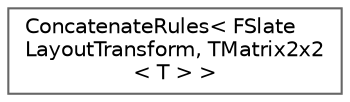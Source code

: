 digraph "Graphical Class Hierarchy"
{
 // INTERACTIVE_SVG=YES
 // LATEX_PDF_SIZE
  bgcolor="transparent";
  edge [fontname=Helvetica,fontsize=10,labelfontname=Helvetica,labelfontsize=10];
  node [fontname=Helvetica,fontsize=10,shape=box,height=0.2,width=0.4];
  rankdir="LR";
  Node0 [id="Node000000",label="ConcatenateRules\< FSlate\lLayoutTransform, TMatrix2x2\l\< T \> \>",height=0.2,width=0.4,color="grey40", fillcolor="white", style="filled",URL="$d5/de2/structConcatenateRules_3_01FSlateLayoutTransform_00_01TMatrix2x2_3_01T_01_4_01_4.html",tooltip=" "];
}
